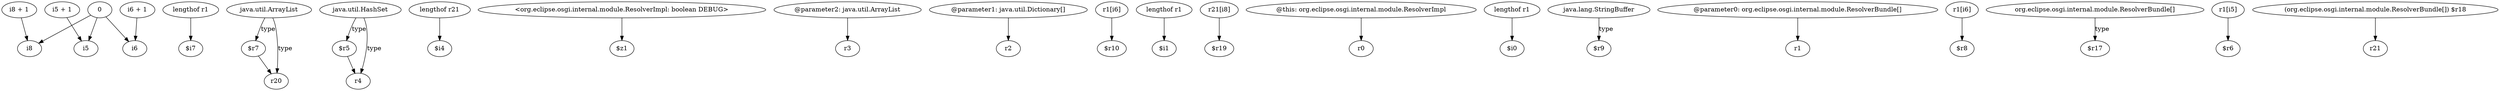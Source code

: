 digraph g {
0[label="0"]
1[label="i8"]
0->1[label=""]
2[label="i6 + 1"]
3[label="i6"]
2->3[label=""]
4[label="lengthof r1"]
5[label="$i7"]
4->5[label=""]
6[label="java.util.ArrayList"]
7[label="$r7"]
6->7[label="type"]
8[label="java.util.HashSet"]
9[label="$r5"]
8->9[label="type"]
10[label="lengthof r21"]
11[label="$i4"]
10->11[label=""]
12[label="<org.eclipse.osgi.internal.module.ResolverImpl: boolean DEBUG>"]
13[label="$z1"]
12->13[label=""]
14[label="@parameter2: java.util.ArrayList"]
15[label="r3"]
14->15[label=""]
0->3[label=""]
16[label="@parameter1: java.util.Dictionary[]"]
17[label="r2"]
16->17[label=""]
18[label="r1[i6]"]
19[label="$r10"]
18->19[label=""]
20[label="r20"]
6->20[label="type"]
21[label="lengthof r1"]
22[label="$i1"]
21->22[label=""]
23[label="r4"]
8->23[label="type"]
7->20[label=""]
24[label="r21[i8]"]
25[label="$r19"]
24->25[label=""]
26[label="@this: org.eclipse.osgi.internal.module.ResolverImpl"]
27[label="r0"]
26->27[label=""]
28[label="i5"]
0->28[label=""]
29[label="i5 + 1"]
29->28[label=""]
30[label="lengthof r1"]
31[label="$i0"]
30->31[label=""]
32[label="java.lang.StringBuffer"]
33[label="$r9"]
32->33[label="type"]
9->23[label=""]
34[label="i8 + 1"]
34->1[label=""]
35[label="@parameter0: org.eclipse.osgi.internal.module.ResolverBundle[]"]
36[label="r1"]
35->36[label=""]
37[label="r1[i6]"]
38[label="$r8"]
37->38[label=""]
39[label="org.eclipse.osgi.internal.module.ResolverBundle[]"]
40[label="$r17"]
39->40[label="type"]
41[label="r1[i5]"]
42[label="$r6"]
41->42[label=""]
43[label="(org.eclipse.osgi.internal.module.ResolverBundle[]) $r18"]
44[label="r21"]
43->44[label=""]
}
